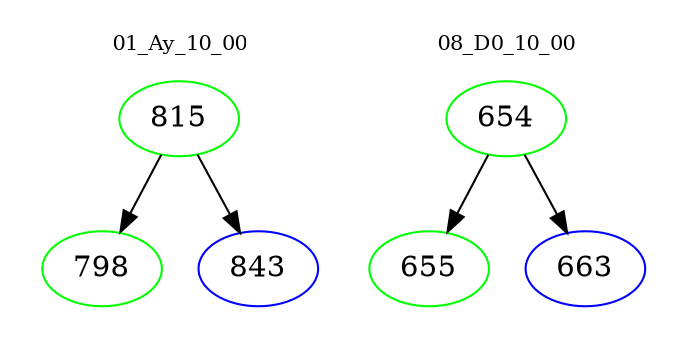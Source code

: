 digraph{
subgraph cluster_0 {
color = white
label = "01_Ay_10_00";
fontsize=10;
T0_815 [label="815", color="green"]
T0_815 -> T0_798 [color="black"]
T0_798 [label="798", color="green"]
T0_815 -> T0_843 [color="black"]
T0_843 [label="843", color="blue"]
}
subgraph cluster_1 {
color = white
label = "08_D0_10_00";
fontsize=10;
T1_654 [label="654", color="green"]
T1_654 -> T1_655 [color="black"]
T1_655 [label="655", color="green"]
T1_654 -> T1_663 [color="black"]
T1_663 [label="663", color="blue"]
}
}
